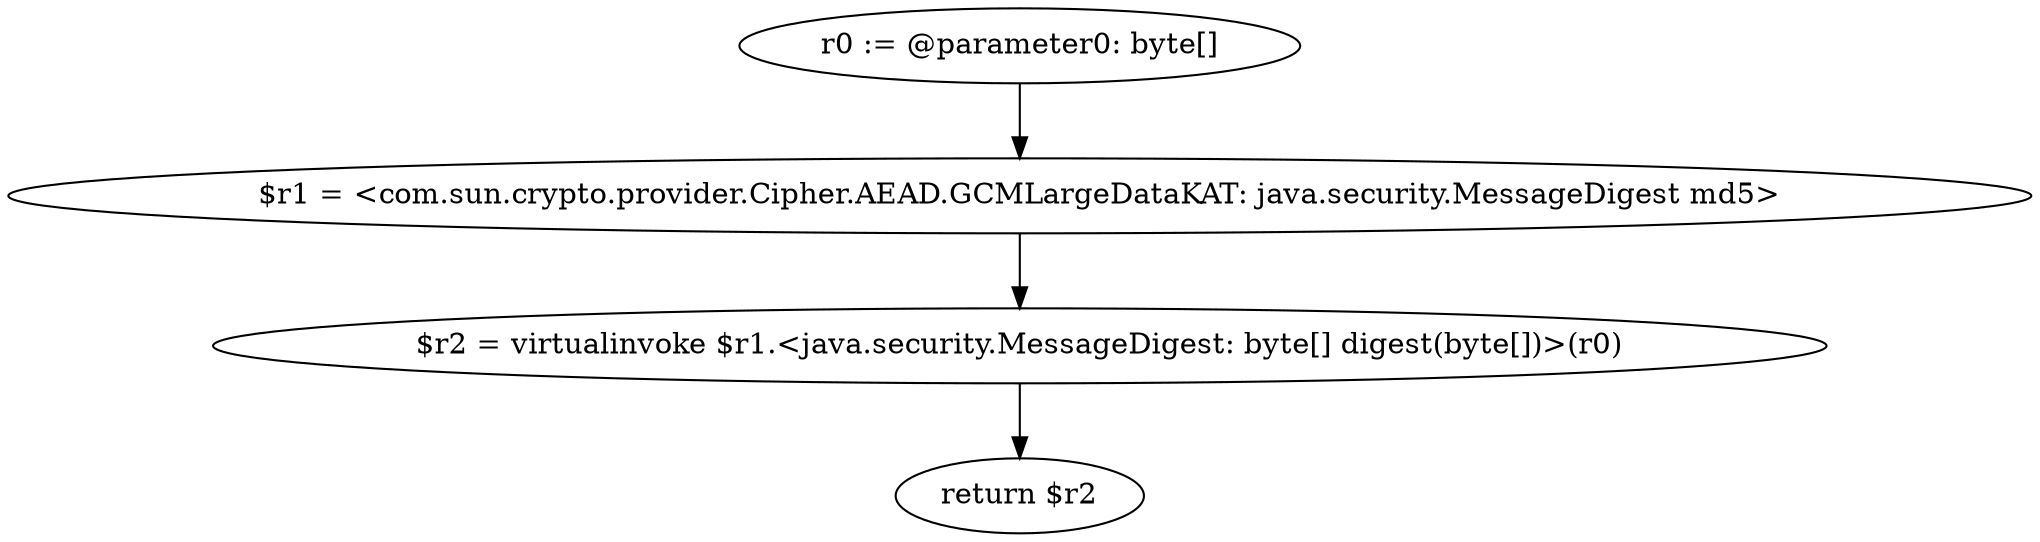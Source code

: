digraph "unitGraph" {
    "r0 := @parameter0: byte[]"
    "$r1 = <com.sun.crypto.provider.Cipher.AEAD.GCMLargeDataKAT: java.security.MessageDigest md5>"
    "$r2 = virtualinvoke $r1.<java.security.MessageDigest: byte[] digest(byte[])>(r0)"
    "return $r2"
    "r0 := @parameter0: byte[]"->"$r1 = <com.sun.crypto.provider.Cipher.AEAD.GCMLargeDataKAT: java.security.MessageDigest md5>";
    "$r1 = <com.sun.crypto.provider.Cipher.AEAD.GCMLargeDataKAT: java.security.MessageDigest md5>"->"$r2 = virtualinvoke $r1.<java.security.MessageDigest: byte[] digest(byte[])>(r0)";
    "$r2 = virtualinvoke $r1.<java.security.MessageDigest: byte[] digest(byte[])>(r0)"->"return $r2";
}
